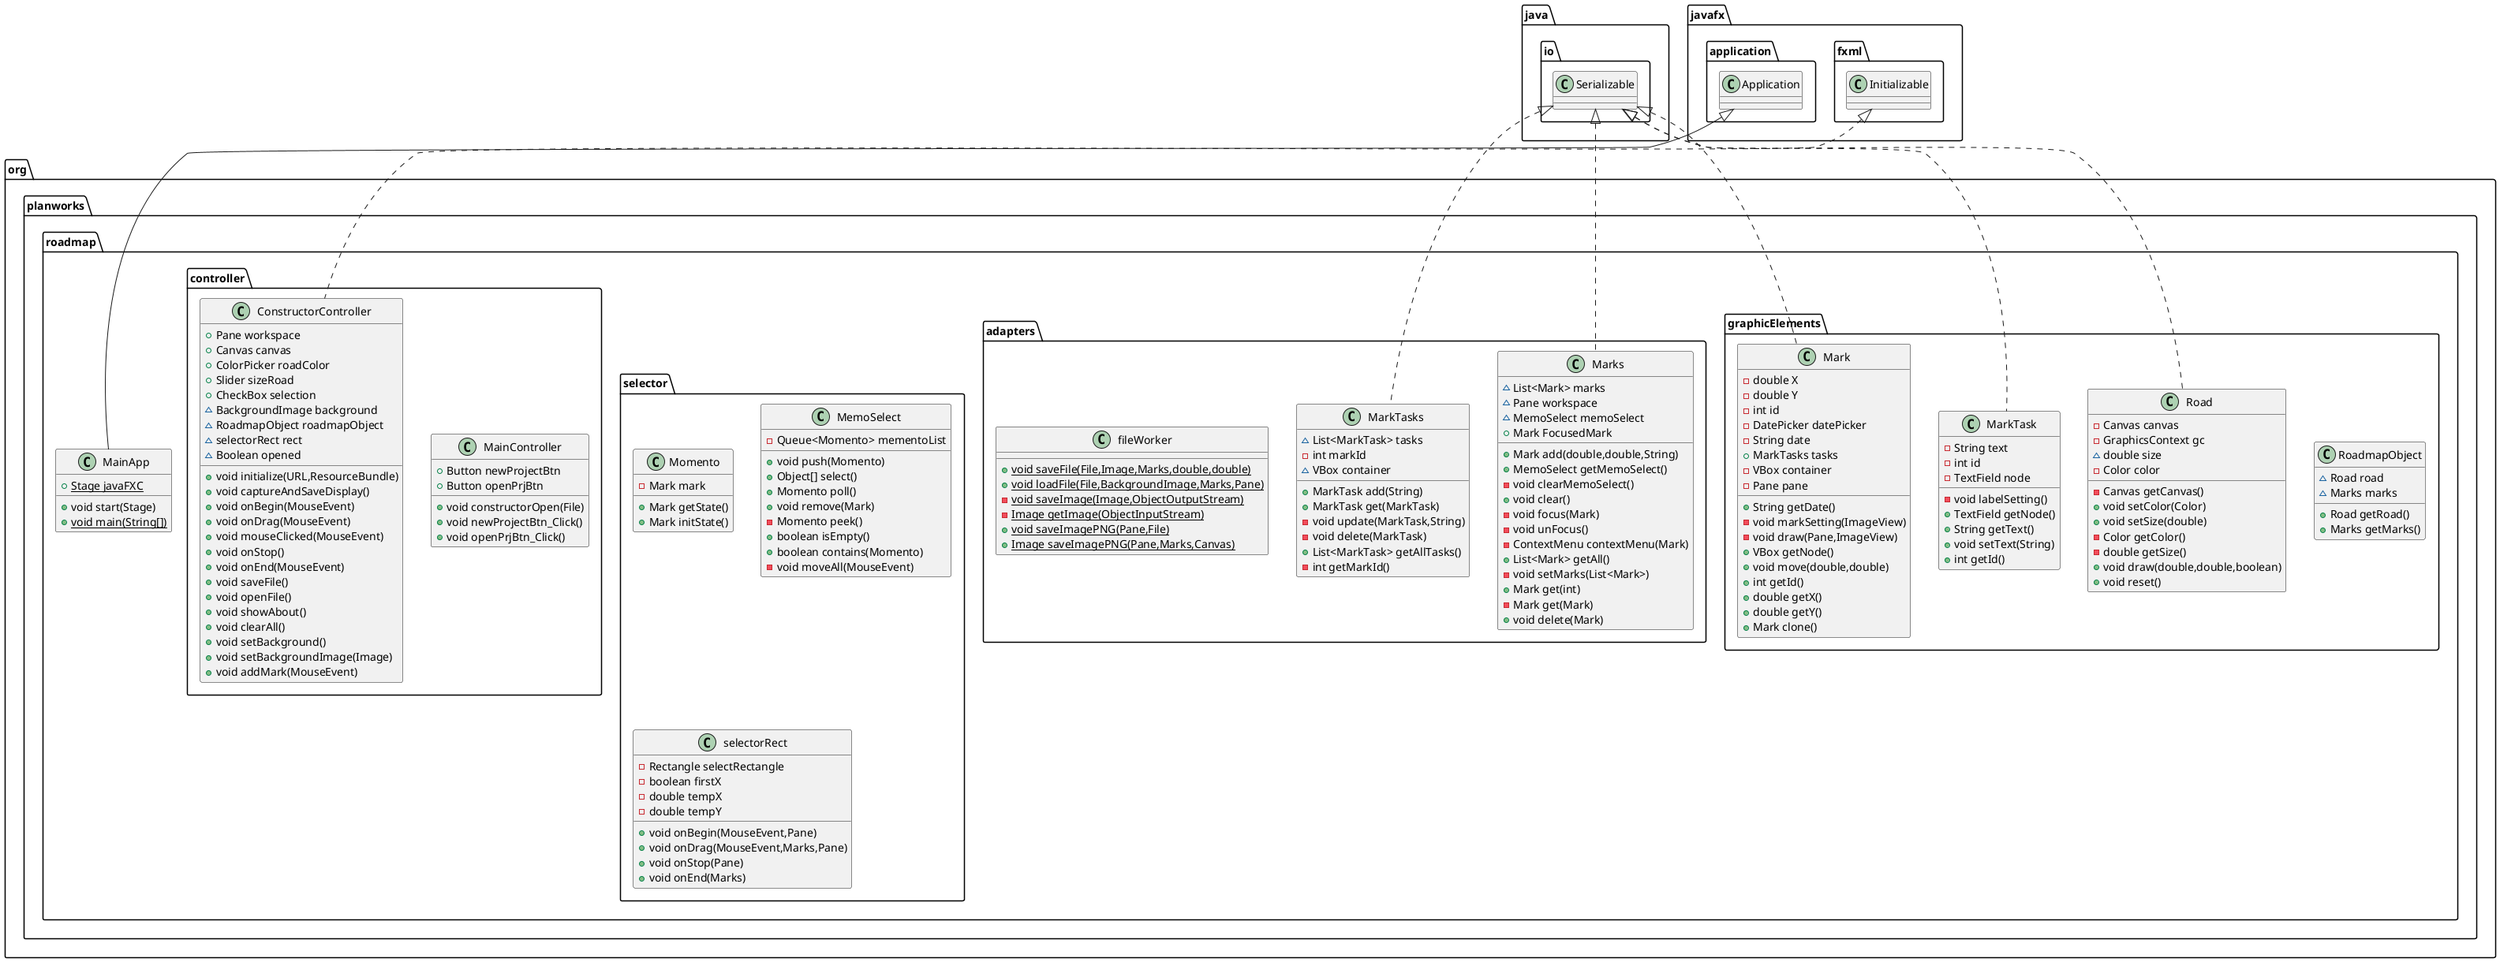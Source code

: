 @startuml
class org.planworks.roadmap.graphicElements.RoadmapObject {
~ Road road
~ Marks marks
+ Road getRoad()
+ Marks getMarks()
}
class org.planworks.roadmap.graphicElements.Mark {
- double X
- double Y
- int id
- DatePicker datePicker
- String date
+ MarkTasks tasks
- VBox container
- Pane pane
+ String getDate()
- void markSetting(ImageView)
- void draw(Pane,ImageView)
+ VBox getNode()
+ void move(double,double)
+ int getId()
+ double getX()
+ double getY()
+ Mark clone()
}
class org.planworks.roadmap.graphicElements.Road {
- Canvas canvas
- GraphicsContext gc
~ double size
- Color color
- Canvas getCanvas()
+ void setColor(Color)
+ void setSize(double)
- Color getColor()
- double getSize()
+ void draw(double,double,boolean)
+ void reset()
}
class org.planworks.roadmap.adapters.Marks {
~ List<Mark> marks
~ Pane workspace
~ MemoSelect memoSelect
+ Mark FocusedMark
+ Mark add(double,double,String)
+ MemoSelect getMemoSelect()
- void clearMemoSelect()
+ void clear()
- void focus(Mark)
- void unFocus()
- ContextMenu contextMenu(Mark)
+ List<Mark> getAll()
- void setMarks(List<Mark>)
+ Mark get(int)
- Mark get(Mark)
+ void delete(Mark)
}
class org.planworks.roadmap.selector.Momento {
- Mark mark
+ Mark getState()
+ Mark initState()
}
class org.planworks.roadmap.adapters.MarkTasks {
~ List<MarkTask> tasks
- int markId
~ VBox container
+ MarkTask add(String)
+ MarkTask get(MarkTask)
- void update(MarkTask,String)
- void delete(MarkTask)
+ List<MarkTask> getAllTasks()
- int getMarkId()
}
class org.planworks.roadmap.controller.MainController {
+ Button newProjectBtn
+ Button openPrjBtn
+ void constructorOpen(File)
+ void newProjectBtn_Click()
+ void openPrjBtn_Click()
}
class org.planworks.roadmap.MainApp {
+ {static} Stage javaFXC
+ void start(Stage)
+ {static} void main(String[])
}
class org.planworks.roadmap.adapters.fileWorker {
+ {static} void saveFile(File,Image,Marks,double,double)
+ {static} void loadFile(File,BackgroundImage,Marks,Pane)
- {static} void saveImage(Image,ObjectOutputStream)
- {static} Image getImage(ObjectInputStream)
+ {static} void saveImagePNG(Pane,File)
+ {static} Image saveImagePNG(Pane,Marks,Canvas)
}
class org.planworks.roadmap.graphicElements.MarkTask {
- String text
- int id
- TextField node
- void labelSetting()
+ TextField getNode()
+ String getText()
+ void setText(String)
+ int getId()
}
class org.planworks.roadmap.controller.ConstructorController {
+ Pane workspace
+ Canvas canvas
+ ColorPicker roadColor
+ Slider sizeRoad
+ CheckBox selection
~ BackgroundImage background
~ RoadmapObject roadmapObject
~ selectorRect rect
~ Boolean opened
+ void initialize(URL,ResourceBundle)
+ void captureAndSaveDisplay()
+ void onBegin(MouseEvent)
+ void onDrag(MouseEvent)
+ void mouseClicked(MouseEvent)
+ void onStop()
+ void onEnd(MouseEvent)
+ void saveFile()
+ void openFile()
+ void showAbout()
+ void clearAll()
+ void setBackground()
+ void setBackgroundImage(Image)
+ void addMark(MouseEvent)
}
class org.planworks.roadmap.selector.MemoSelect {
- Queue<Momento> mementoList
+ void push(Momento)
+ Object[] select()
+ Momento poll()
+ void remove(Mark)
- Momento peek()
+ boolean isEmpty()
+ boolean contains(Momento)
- void moveAll(MouseEvent)
}
class org.planworks.roadmap.selector.selectorRect {
- Rectangle selectRectangle
- boolean firstX
- double tempX
- double tempY
+ void onBegin(MouseEvent,Pane)
+ void onDrag(MouseEvent,Marks,Pane)
+ void onStop(Pane)
+ void onEnd(Marks)
}


java.io.Serializable <|.. org.planworks.roadmap.graphicElements.Mark
java.io.Serializable <|.. org.planworks.roadmap.graphicElements.Road
java.io.Serializable <|.. org.planworks.roadmap.adapters.Marks
java.io.Serializable <|.. org.planworks.roadmap.adapters.MarkTasks
javafx.application.Application <|-- org.planworks.roadmap.MainApp
java.io.Serializable <|.. org.planworks.roadmap.graphicElements.MarkTask
javafx.fxml.Initializable <|.. org.planworks.roadmap.controller.ConstructorController
@enduml